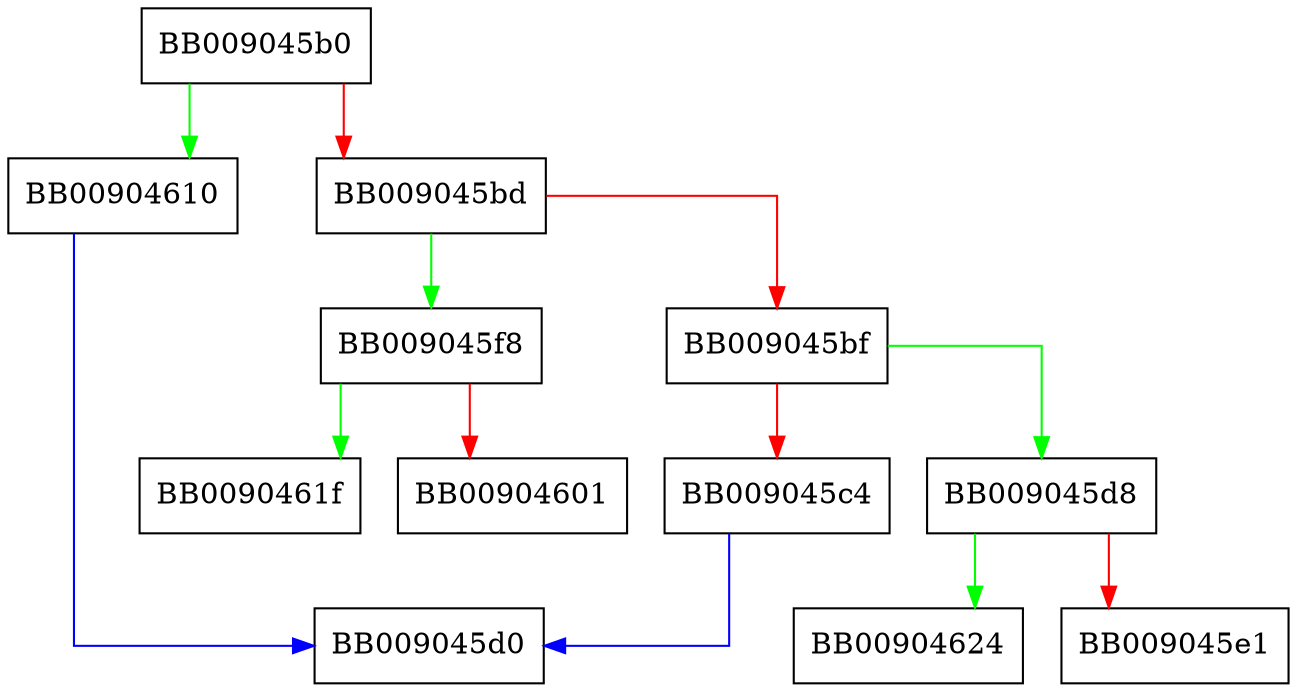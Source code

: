 digraph round_away {
  node [shape="box"];
  graph [splines=ortho];
  BB009045b0 -> BB00904610 [color="green"];
  BB009045b0 -> BB009045bd [color="red"];
  BB009045bd -> BB009045f8 [color="green"];
  BB009045bd -> BB009045bf [color="red"];
  BB009045bf -> BB009045d8 [color="green"];
  BB009045bf -> BB009045c4 [color="red"];
  BB009045c4 -> BB009045d0 [color="blue"];
  BB009045d8 -> BB00904624 [color="green"];
  BB009045d8 -> BB009045e1 [color="red"];
  BB009045f8 -> BB0090461f [color="green"];
  BB009045f8 -> BB00904601 [color="red"];
  BB00904610 -> BB009045d0 [color="blue"];
}